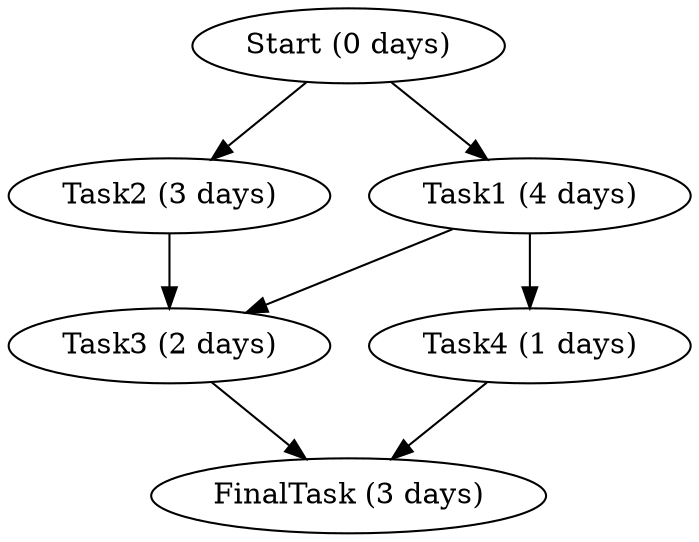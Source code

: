 digraph graphname {
     Start [label="Start (0 days)"];
     Task1 [label="Task1 (4 days)"];
     Start -> Task1;
     Task2 [label="Task2 (3 days)"];
     Start -> Task2;
     Task3 [label="Task3 (2 days)"];
     Task2 -> Task3;
     Task1 -> Task3;
     Task4 [label="Task4 (1 days)"];
     Task1 -> Task4;
     FinalTask [label="FinalTask (3 days)"];
     Task4 -> FinalTask;
     Task3 -> FinalTask;
}
